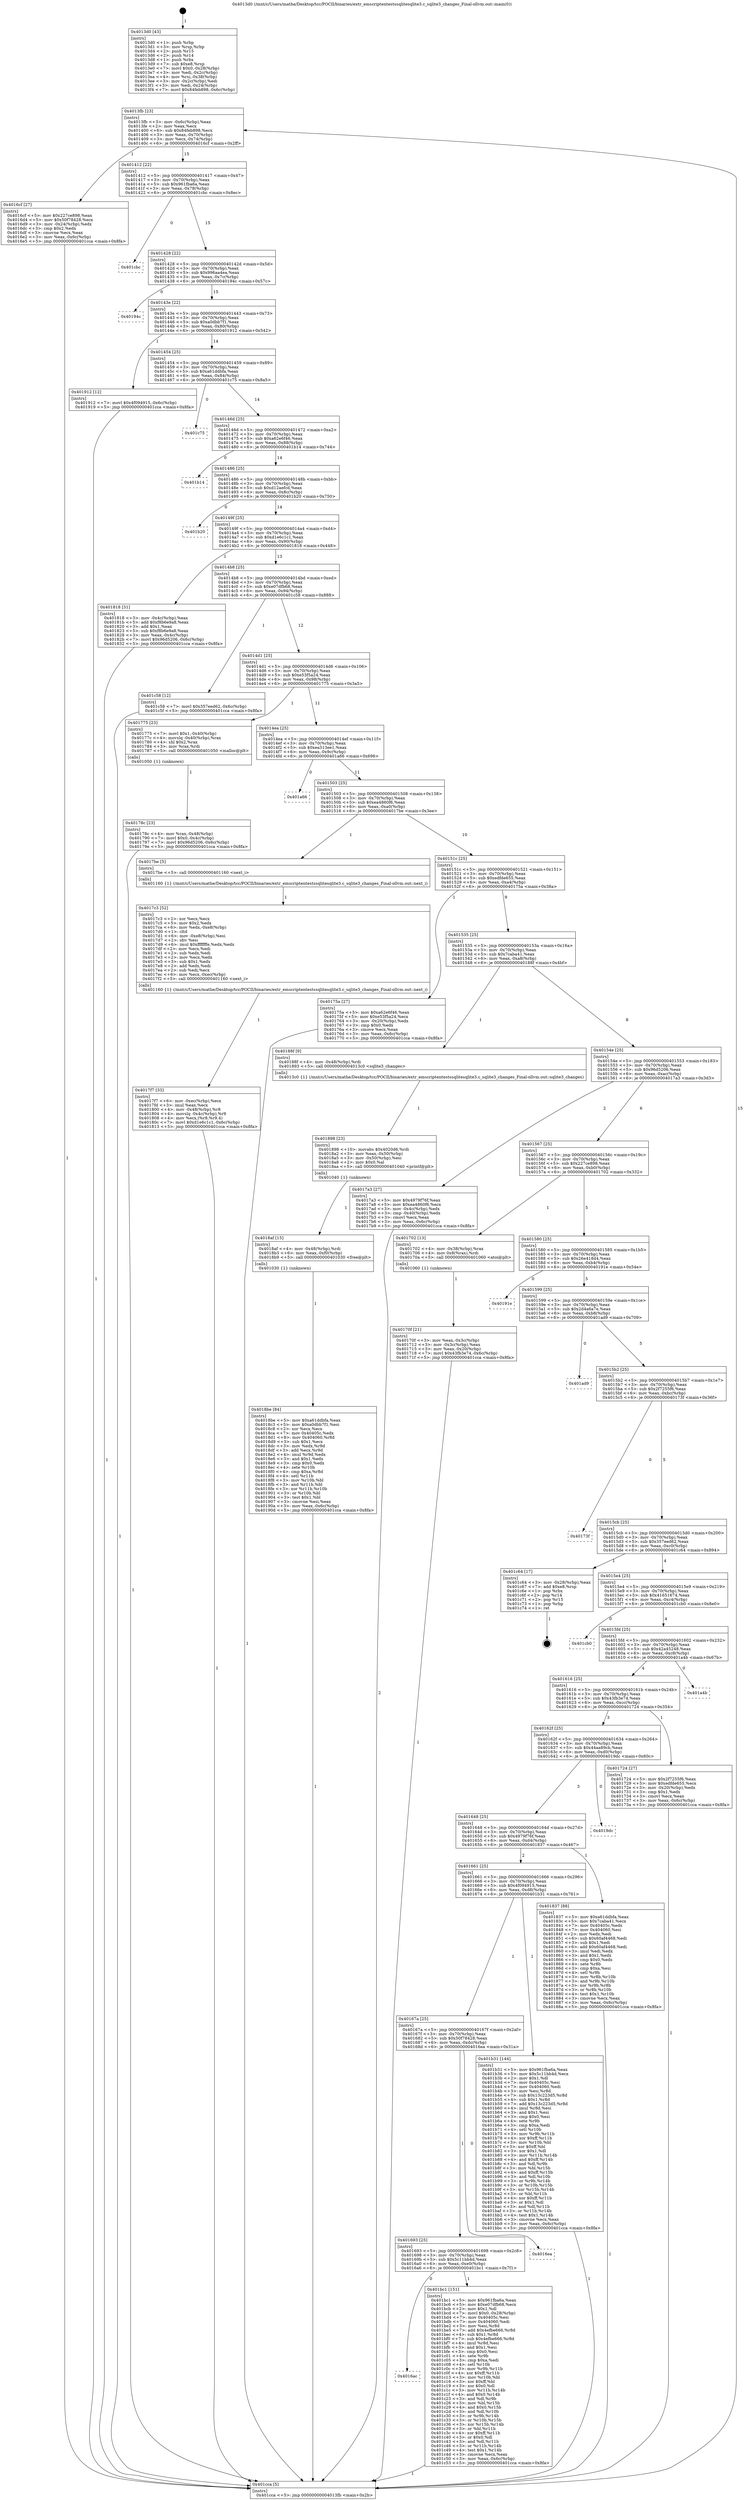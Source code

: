 digraph "0x4013d0" {
  label = "0x4013d0 (/mnt/c/Users/mathe/Desktop/tcc/POCII/binaries/extr_emscriptentestssqlitesqlite3.c_sqlite3_changes_Final-ollvm.out::main(0))"
  labelloc = "t"
  node[shape=record]

  Entry [label="",width=0.3,height=0.3,shape=circle,fillcolor=black,style=filled]
  "0x4013fb" [label="{
     0x4013fb [23]\l
     | [instrs]\l
     &nbsp;&nbsp;0x4013fb \<+3\>: mov -0x6c(%rbp),%eax\l
     &nbsp;&nbsp;0x4013fe \<+2\>: mov %eax,%ecx\l
     &nbsp;&nbsp;0x401400 \<+6\>: sub $0x84feb898,%ecx\l
     &nbsp;&nbsp;0x401406 \<+3\>: mov %eax,-0x70(%rbp)\l
     &nbsp;&nbsp;0x401409 \<+3\>: mov %ecx,-0x74(%rbp)\l
     &nbsp;&nbsp;0x40140c \<+6\>: je 00000000004016cf \<main+0x2ff\>\l
  }"]
  "0x4016cf" [label="{
     0x4016cf [27]\l
     | [instrs]\l
     &nbsp;&nbsp;0x4016cf \<+5\>: mov $0x227ce898,%eax\l
     &nbsp;&nbsp;0x4016d4 \<+5\>: mov $0x50f78428,%ecx\l
     &nbsp;&nbsp;0x4016d9 \<+3\>: mov -0x24(%rbp),%edx\l
     &nbsp;&nbsp;0x4016dc \<+3\>: cmp $0x2,%edx\l
     &nbsp;&nbsp;0x4016df \<+3\>: cmovne %ecx,%eax\l
     &nbsp;&nbsp;0x4016e2 \<+3\>: mov %eax,-0x6c(%rbp)\l
     &nbsp;&nbsp;0x4016e5 \<+5\>: jmp 0000000000401cca \<main+0x8fa\>\l
  }"]
  "0x401412" [label="{
     0x401412 [22]\l
     | [instrs]\l
     &nbsp;&nbsp;0x401412 \<+5\>: jmp 0000000000401417 \<main+0x47\>\l
     &nbsp;&nbsp;0x401417 \<+3\>: mov -0x70(%rbp),%eax\l
     &nbsp;&nbsp;0x40141a \<+5\>: sub $0x961fba6a,%eax\l
     &nbsp;&nbsp;0x40141f \<+3\>: mov %eax,-0x78(%rbp)\l
     &nbsp;&nbsp;0x401422 \<+6\>: je 0000000000401cbc \<main+0x8ec\>\l
  }"]
  "0x401cca" [label="{
     0x401cca [5]\l
     | [instrs]\l
     &nbsp;&nbsp;0x401cca \<+5\>: jmp 00000000004013fb \<main+0x2b\>\l
  }"]
  "0x4013d0" [label="{
     0x4013d0 [43]\l
     | [instrs]\l
     &nbsp;&nbsp;0x4013d0 \<+1\>: push %rbp\l
     &nbsp;&nbsp;0x4013d1 \<+3\>: mov %rsp,%rbp\l
     &nbsp;&nbsp;0x4013d4 \<+2\>: push %r15\l
     &nbsp;&nbsp;0x4013d6 \<+2\>: push %r14\l
     &nbsp;&nbsp;0x4013d8 \<+1\>: push %rbx\l
     &nbsp;&nbsp;0x4013d9 \<+7\>: sub $0xe8,%rsp\l
     &nbsp;&nbsp;0x4013e0 \<+7\>: movl $0x0,-0x28(%rbp)\l
     &nbsp;&nbsp;0x4013e7 \<+3\>: mov %edi,-0x2c(%rbp)\l
     &nbsp;&nbsp;0x4013ea \<+4\>: mov %rsi,-0x38(%rbp)\l
     &nbsp;&nbsp;0x4013ee \<+3\>: mov -0x2c(%rbp),%edi\l
     &nbsp;&nbsp;0x4013f1 \<+3\>: mov %edi,-0x24(%rbp)\l
     &nbsp;&nbsp;0x4013f4 \<+7\>: movl $0x84feb898,-0x6c(%rbp)\l
  }"]
  Exit [label="",width=0.3,height=0.3,shape=circle,fillcolor=black,style=filled,peripheries=2]
  "0x401cbc" [label="{
     0x401cbc\l
  }", style=dashed]
  "0x401428" [label="{
     0x401428 [22]\l
     | [instrs]\l
     &nbsp;&nbsp;0x401428 \<+5\>: jmp 000000000040142d \<main+0x5d\>\l
     &nbsp;&nbsp;0x40142d \<+3\>: mov -0x70(%rbp),%eax\l
     &nbsp;&nbsp;0x401430 \<+5\>: sub $0x996aa4ea,%eax\l
     &nbsp;&nbsp;0x401435 \<+3\>: mov %eax,-0x7c(%rbp)\l
     &nbsp;&nbsp;0x401438 \<+6\>: je 000000000040194c \<main+0x57c\>\l
  }"]
  "0x4016ac" [label="{
     0x4016ac\l
  }", style=dashed]
  "0x40194c" [label="{
     0x40194c\l
  }", style=dashed]
  "0x40143e" [label="{
     0x40143e [22]\l
     | [instrs]\l
     &nbsp;&nbsp;0x40143e \<+5\>: jmp 0000000000401443 \<main+0x73\>\l
     &nbsp;&nbsp;0x401443 \<+3\>: mov -0x70(%rbp),%eax\l
     &nbsp;&nbsp;0x401446 \<+5\>: sub $0xa0dbb7f1,%eax\l
     &nbsp;&nbsp;0x40144b \<+3\>: mov %eax,-0x80(%rbp)\l
     &nbsp;&nbsp;0x40144e \<+6\>: je 0000000000401912 \<main+0x542\>\l
  }"]
  "0x401bc1" [label="{
     0x401bc1 [151]\l
     | [instrs]\l
     &nbsp;&nbsp;0x401bc1 \<+5\>: mov $0x961fba6a,%eax\l
     &nbsp;&nbsp;0x401bc6 \<+5\>: mov $0xe07dfb68,%ecx\l
     &nbsp;&nbsp;0x401bcb \<+2\>: mov $0x1,%dl\l
     &nbsp;&nbsp;0x401bcd \<+7\>: movl $0x0,-0x28(%rbp)\l
     &nbsp;&nbsp;0x401bd4 \<+7\>: mov 0x40405c,%esi\l
     &nbsp;&nbsp;0x401bdb \<+7\>: mov 0x404060,%edi\l
     &nbsp;&nbsp;0x401be2 \<+3\>: mov %esi,%r8d\l
     &nbsp;&nbsp;0x401be5 \<+7\>: add $0x4efbe666,%r8d\l
     &nbsp;&nbsp;0x401bec \<+4\>: sub $0x1,%r8d\l
     &nbsp;&nbsp;0x401bf0 \<+7\>: sub $0x4efbe666,%r8d\l
     &nbsp;&nbsp;0x401bf7 \<+4\>: imul %r8d,%esi\l
     &nbsp;&nbsp;0x401bfb \<+3\>: and $0x1,%esi\l
     &nbsp;&nbsp;0x401bfe \<+3\>: cmp $0x0,%esi\l
     &nbsp;&nbsp;0x401c01 \<+4\>: sete %r9b\l
     &nbsp;&nbsp;0x401c05 \<+3\>: cmp $0xa,%edi\l
     &nbsp;&nbsp;0x401c08 \<+4\>: setl %r10b\l
     &nbsp;&nbsp;0x401c0c \<+3\>: mov %r9b,%r11b\l
     &nbsp;&nbsp;0x401c0f \<+4\>: xor $0xff,%r11b\l
     &nbsp;&nbsp;0x401c13 \<+3\>: mov %r10b,%bl\l
     &nbsp;&nbsp;0x401c16 \<+3\>: xor $0xff,%bl\l
     &nbsp;&nbsp;0x401c19 \<+3\>: xor $0x0,%dl\l
     &nbsp;&nbsp;0x401c1c \<+3\>: mov %r11b,%r14b\l
     &nbsp;&nbsp;0x401c1f \<+4\>: and $0x0,%r14b\l
     &nbsp;&nbsp;0x401c23 \<+3\>: and %dl,%r9b\l
     &nbsp;&nbsp;0x401c26 \<+3\>: mov %bl,%r15b\l
     &nbsp;&nbsp;0x401c29 \<+4\>: and $0x0,%r15b\l
     &nbsp;&nbsp;0x401c2d \<+3\>: and %dl,%r10b\l
     &nbsp;&nbsp;0x401c30 \<+3\>: or %r9b,%r14b\l
     &nbsp;&nbsp;0x401c33 \<+3\>: or %r10b,%r15b\l
     &nbsp;&nbsp;0x401c36 \<+3\>: xor %r15b,%r14b\l
     &nbsp;&nbsp;0x401c39 \<+3\>: or %bl,%r11b\l
     &nbsp;&nbsp;0x401c3c \<+4\>: xor $0xff,%r11b\l
     &nbsp;&nbsp;0x401c40 \<+3\>: or $0x0,%dl\l
     &nbsp;&nbsp;0x401c43 \<+3\>: and %dl,%r11b\l
     &nbsp;&nbsp;0x401c46 \<+3\>: or %r11b,%r14b\l
     &nbsp;&nbsp;0x401c49 \<+4\>: test $0x1,%r14b\l
     &nbsp;&nbsp;0x401c4d \<+3\>: cmovne %ecx,%eax\l
     &nbsp;&nbsp;0x401c50 \<+3\>: mov %eax,-0x6c(%rbp)\l
     &nbsp;&nbsp;0x401c53 \<+5\>: jmp 0000000000401cca \<main+0x8fa\>\l
  }"]
  "0x401912" [label="{
     0x401912 [12]\l
     | [instrs]\l
     &nbsp;&nbsp;0x401912 \<+7\>: movl $0x4f094915,-0x6c(%rbp)\l
     &nbsp;&nbsp;0x401919 \<+5\>: jmp 0000000000401cca \<main+0x8fa\>\l
  }"]
  "0x401454" [label="{
     0x401454 [25]\l
     | [instrs]\l
     &nbsp;&nbsp;0x401454 \<+5\>: jmp 0000000000401459 \<main+0x89\>\l
     &nbsp;&nbsp;0x401459 \<+3\>: mov -0x70(%rbp),%eax\l
     &nbsp;&nbsp;0x40145c \<+5\>: sub $0xa61ddbfa,%eax\l
     &nbsp;&nbsp;0x401461 \<+6\>: mov %eax,-0x84(%rbp)\l
     &nbsp;&nbsp;0x401467 \<+6\>: je 0000000000401c75 \<main+0x8a5\>\l
  }"]
  "0x401693" [label="{
     0x401693 [25]\l
     | [instrs]\l
     &nbsp;&nbsp;0x401693 \<+5\>: jmp 0000000000401698 \<main+0x2c8\>\l
     &nbsp;&nbsp;0x401698 \<+3\>: mov -0x70(%rbp),%eax\l
     &nbsp;&nbsp;0x40169b \<+5\>: sub $0x5c11bb4d,%eax\l
     &nbsp;&nbsp;0x4016a0 \<+6\>: mov %eax,-0xe0(%rbp)\l
     &nbsp;&nbsp;0x4016a6 \<+6\>: je 0000000000401bc1 \<main+0x7f1\>\l
  }"]
  "0x401c75" [label="{
     0x401c75\l
  }", style=dashed]
  "0x40146d" [label="{
     0x40146d [25]\l
     | [instrs]\l
     &nbsp;&nbsp;0x40146d \<+5\>: jmp 0000000000401472 \<main+0xa2\>\l
     &nbsp;&nbsp;0x401472 \<+3\>: mov -0x70(%rbp),%eax\l
     &nbsp;&nbsp;0x401475 \<+5\>: sub $0xa62e6f46,%eax\l
     &nbsp;&nbsp;0x40147a \<+6\>: mov %eax,-0x88(%rbp)\l
     &nbsp;&nbsp;0x401480 \<+6\>: je 0000000000401b14 \<main+0x744\>\l
  }"]
  "0x4016ea" [label="{
     0x4016ea\l
  }", style=dashed]
  "0x401b14" [label="{
     0x401b14\l
  }", style=dashed]
  "0x401486" [label="{
     0x401486 [25]\l
     | [instrs]\l
     &nbsp;&nbsp;0x401486 \<+5\>: jmp 000000000040148b \<main+0xbb\>\l
     &nbsp;&nbsp;0x40148b \<+3\>: mov -0x70(%rbp),%eax\l
     &nbsp;&nbsp;0x40148e \<+5\>: sub $0xd12aefcd,%eax\l
     &nbsp;&nbsp;0x401493 \<+6\>: mov %eax,-0x8c(%rbp)\l
     &nbsp;&nbsp;0x401499 \<+6\>: je 0000000000401b20 \<main+0x750\>\l
  }"]
  "0x40167a" [label="{
     0x40167a [25]\l
     | [instrs]\l
     &nbsp;&nbsp;0x40167a \<+5\>: jmp 000000000040167f \<main+0x2af\>\l
     &nbsp;&nbsp;0x40167f \<+3\>: mov -0x70(%rbp),%eax\l
     &nbsp;&nbsp;0x401682 \<+5\>: sub $0x50f78428,%eax\l
     &nbsp;&nbsp;0x401687 \<+6\>: mov %eax,-0xdc(%rbp)\l
     &nbsp;&nbsp;0x40168d \<+6\>: je 00000000004016ea \<main+0x31a\>\l
  }"]
  "0x401b20" [label="{
     0x401b20\l
  }", style=dashed]
  "0x40149f" [label="{
     0x40149f [25]\l
     | [instrs]\l
     &nbsp;&nbsp;0x40149f \<+5\>: jmp 00000000004014a4 \<main+0xd4\>\l
     &nbsp;&nbsp;0x4014a4 \<+3\>: mov -0x70(%rbp),%eax\l
     &nbsp;&nbsp;0x4014a7 \<+5\>: sub $0xd1e6c1c1,%eax\l
     &nbsp;&nbsp;0x4014ac \<+6\>: mov %eax,-0x90(%rbp)\l
     &nbsp;&nbsp;0x4014b2 \<+6\>: je 0000000000401818 \<main+0x448\>\l
  }"]
  "0x401b31" [label="{
     0x401b31 [144]\l
     | [instrs]\l
     &nbsp;&nbsp;0x401b31 \<+5\>: mov $0x961fba6a,%eax\l
     &nbsp;&nbsp;0x401b36 \<+5\>: mov $0x5c11bb4d,%ecx\l
     &nbsp;&nbsp;0x401b3b \<+2\>: mov $0x1,%dl\l
     &nbsp;&nbsp;0x401b3d \<+7\>: mov 0x40405c,%esi\l
     &nbsp;&nbsp;0x401b44 \<+7\>: mov 0x404060,%edi\l
     &nbsp;&nbsp;0x401b4b \<+3\>: mov %esi,%r8d\l
     &nbsp;&nbsp;0x401b4e \<+7\>: sub $0x13c223d5,%r8d\l
     &nbsp;&nbsp;0x401b55 \<+4\>: sub $0x1,%r8d\l
     &nbsp;&nbsp;0x401b59 \<+7\>: add $0x13c223d5,%r8d\l
     &nbsp;&nbsp;0x401b60 \<+4\>: imul %r8d,%esi\l
     &nbsp;&nbsp;0x401b64 \<+3\>: and $0x1,%esi\l
     &nbsp;&nbsp;0x401b67 \<+3\>: cmp $0x0,%esi\l
     &nbsp;&nbsp;0x401b6a \<+4\>: sete %r9b\l
     &nbsp;&nbsp;0x401b6e \<+3\>: cmp $0xa,%edi\l
     &nbsp;&nbsp;0x401b71 \<+4\>: setl %r10b\l
     &nbsp;&nbsp;0x401b75 \<+3\>: mov %r9b,%r11b\l
     &nbsp;&nbsp;0x401b78 \<+4\>: xor $0xff,%r11b\l
     &nbsp;&nbsp;0x401b7c \<+3\>: mov %r10b,%bl\l
     &nbsp;&nbsp;0x401b7f \<+3\>: xor $0xff,%bl\l
     &nbsp;&nbsp;0x401b82 \<+3\>: xor $0x1,%dl\l
     &nbsp;&nbsp;0x401b85 \<+3\>: mov %r11b,%r14b\l
     &nbsp;&nbsp;0x401b88 \<+4\>: and $0xff,%r14b\l
     &nbsp;&nbsp;0x401b8c \<+3\>: and %dl,%r9b\l
     &nbsp;&nbsp;0x401b8f \<+3\>: mov %bl,%r15b\l
     &nbsp;&nbsp;0x401b92 \<+4\>: and $0xff,%r15b\l
     &nbsp;&nbsp;0x401b96 \<+3\>: and %dl,%r10b\l
     &nbsp;&nbsp;0x401b99 \<+3\>: or %r9b,%r14b\l
     &nbsp;&nbsp;0x401b9c \<+3\>: or %r10b,%r15b\l
     &nbsp;&nbsp;0x401b9f \<+3\>: xor %r15b,%r14b\l
     &nbsp;&nbsp;0x401ba2 \<+3\>: or %bl,%r11b\l
     &nbsp;&nbsp;0x401ba5 \<+4\>: xor $0xff,%r11b\l
     &nbsp;&nbsp;0x401ba9 \<+3\>: or $0x1,%dl\l
     &nbsp;&nbsp;0x401bac \<+3\>: and %dl,%r11b\l
     &nbsp;&nbsp;0x401baf \<+3\>: or %r11b,%r14b\l
     &nbsp;&nbsp;0x401bb2 \<+4\>: test $0x1,%r14b\l
     &nbsp;&nbsp;0x401bb6 \<+3\>: cmovne %ecx,%eax\l
     &nbsp;&nbsp;0x401bb9 \<+3\>: mov %eax,-0x6c(%rbp)\l
     &nbsp;&nbsp;0x401bbc \<+5\>: jmp 0000000000401cca \<main+0x8fa\>\l
  }"]
  "0x401818" [label="{
     0x401818 [31]\l
     | [instrs]\l
     &nbsp;&nbsp;0x401818 \<+3\>: mov -0x4c(%rbp),%eax\l
     &nbsp;&nbsp;0x40181b \<+5\>: add $0xf8b6e9a8,%eax\l
     &nbsp;&nbsp;0x401820 \<+3\>: add $0x1,%eax\l
     &nbsp;&nbsp;0x401823 \<+5\>: sub $0xf8b6e9a8,%eax\l
     &nbsp;&nbsp;0x401828 \<+3\>: mov %eax,-0x4c(%rbp)\l
     &nbsp;&nbsp;0x40182b \<+7\>: movl $0x96d5206,-0x6c(%rbp)\l
     &nbsp;&nbsp;0x401832 \<+5\>: jmp 0000000000401cca \<main+0x8fa\>\l
  }"]
  "0x4014b8" [label="{
     0x4014b8 [25]\l
     | [instrs]\l
     &nbsp;&nbsp;0x4014b8 \<+5\>: jmp 00000000004014bd \<main+0xed\>\l
     &nbsp;&nbsp;0x4014bd \<+3\>: mov -0x70(%rbp),%eax\l
     &nbsp;&nbsp;0x4014c0 \<+5\>: sub $0xe07dfb68,%eax\l
     &nbsp;&nbsp;0x4014c5 \<+6\>: mov %eax,-0x94(%rbp)\l
     &nbsp;&nbsp;0x4014cb \<+6\>: je 0000000000401c58 \<main+0x888\>\l
  }"]
  "0x4018be" [label="{
     0x4018be [84]\l
     | [instrs]\l
     &nbsp;&nbsp;0x4018be \<+5\>: mov $0xa61ddbfa,%eax\l
     &nbsp;&nbsp;0x4018c3 \<+5\>: mov $0xa0dbb7f1,%esi\l
     &nbsp;&nbsp;0x4018c8 \<+2\>: xor %ecx,%ecx\l
     &nbsp;&nbsp;0x4018ca \<+7\>: mov 0x40405c,%edx\l
     &nbsp;&nbsp;0x4018d1 \<+8\>: mov 0x404060,%r8d\l
     &nbsp;&nbsp;0x4018d9 \<+3\>: sub $0x1,%ecx\l
     &nbsp;&nbsp;0x4018dc \<+3\>: mov %edx,%r9d\l
     &nbsp;&nbsp;0x4018df \<+3\>: add %ecx,%r9d\l
     &nbsp;&nbsp;0x4018e2 \<+4\>: imul %r9d,%edx\l
     &nbsp;&nbsp;0x4018e6 \<+3\>: and $0x1,%edx\l
     &nbsp;&nbsp;0x4018e9 \<+3\>: cmp $0x0,%edx\l
     &nbsp;&nbsp;0x4018ec \<+4\>: sete %r10b\l
     &nbsp;&nbsp;0x4018f0 \<+4\>: cmp $0xa,%r8d\l
     &nbsp;&nbsp;0x4018f4 \<+4\>: setl %r11b\l
     &nbsp;&nbsp;0x4018f8 \<+3\>: mov %r10b,%bl\l
     &nbsp;&nbsp;0x4018fb \<+3\>: and %r11b,%bl\l
     &nbsp;&nbsp;0x4018fe \<+3\>: xor %r11b,%r10b\l
     &nbsp;&nbsp;0x401901 \<+3\>: or %r10b,%bl\l
     &nbsp;&nbsp;0x401904 \<+3\>: test $0x1,%bl\l
     &nbsp;&nbsp;0x401907 \<+3\>: cmovne %esi,%eax\l
     &nbsp;&nbsp;0x40190a \<+3\>: mov %eax,-0x6c(%rbp)\l
     &nbsp;&nbsp;0x40190d \<+5\>: jmp 0000000000401cca \<main+0x8fa\>\l
  }"]
  "0x401c58" [label="{
     0x401c58 [12]\l
     | [instrs]\l
     &nbsp;&nbsp;0x401c58 \<+7\>: movl $0x357eed62,-0x6c(%rbp)\l
     &nbsp;&nbsp;0x401c5f \<+5\>: jmp 0000000000401cca \<main+0x8fa\>\l
  }"]
  "0x4014d1" [label="{
     0x4014d1 [25]\l
     | [instrs]\l
     &nbsp;&nbsp;0x4014d1 \<+5\>: jmp 00000000004014d6 \<main+0x106\>\l
     &nbsp;&nbsp;0x4014d6 \<+3\>: mov -0x70(%rbp),%eax\l
     &nbsp;&nbsp;0x4014d9 \<+5\>: sub $0xe53f5a24,%eax\l
     &nbsp;&nbsp;0x4014de \<+6\>: mov %eax,-0x98(%rbp)\l
     &nbsp;&nbsp;0x4014e4 \<+6\>: je 0000000000401775 \<main+0x3a5\>\l
  }"]
  "0x4018af" [label="{
     0x4018af [15]\l
     | [instrs]\l
     &nbsp;&nbsp;0x4018af \<+4\>: mov -0x48(%rbp),%rdi\l
     &nbsp;&nbsp;0x4018b3 \<+6\>: mov %eax,-0xf0(%rbp)\l
     &nbsp;&nbsp;0x4018b9 \<+5\>: call 0000000000401030 \<free@plt\>\l
     | [calls]\l
     &nbsp;&nbsp;0x401030 \{1\} (unknown)\l
  }"]
  "0x401775" [label="{
     0x401775 [23]\l
     | [instrs]\l
     &nbsp;&nbsp;0x401775 \<+7\>: movl $0x1,-0x40(%rbp)\l
     &nbsp;&nbsp;0x40177c \<+4\>: movslq -0x40(%rbp),%rax\l
     &nbsp;&nbsp;0x401780 \<+4\>: shl $0x2,%rax\l
     &nbsp;&nbsp;0x401784 \<+3\>: mov %rax,%rdi\l
     &nbsp;&nbsp;0x401787 \<+5\>: call 0000000000401050 \<malloc@plt\>\l
     | [calls]\l
     &nbsp;&nbsp;0x401050 \{1\} (unknown)\l
  }"]
  "0x4014ea" [label="{
     0x4014ea [25]\l
     | [instrs]\l
     &nbsp;&nbsp;0x4014ea \<+5\>: jmp 00000000004014ef \<main+0x11f\>\l
     &nbsp;&nbsp;0x4014ef \<+3\>: mov -0x70(%rbp),%eax\l
     &nbsp;&nbsp;0x4014f2 \<+5\>: sub $0xea313ee1,%eax\l
     &nbsp;&nbsp;0x4014f7 \<+6\>: mov %eax,-0x9c(%rbp)\l
     &nbsp;&nbsp;0x4014fd \<+6\>: je 0000000000401a66 \<main+0x696\>\l
  }"]
  "0x401898" [label="{
     0x401898 [23]\l
     | [instrs]\l
     &nbsp;&nbsp;0x401898 \<+10\>: movabs $0x4020d6,%rdi\l
     &nbsp;&nbsp;0x4018a2 \<+3\>: mov %eax,-0x50(%rbp)\l
     &nbsp;&nbsp;0x4018a5 \<+3\>: mov -0x50(%rbp),%esi\l
     &nbsp;&nbsp;0x4018a8 \<+2\>: mov $0x0,%al\l
     &nbsp;&nbsp;0x4018aa \<+5\>: call 0000000000401040 \<printf@plt\>\l
     | [calls]\l
     &nbsp;&nbsp;0x401040 \{1\} (unknown)\l
  }"]
  "0x401a66" [label="{
     0x401a66\l
  }", style=dashed]
  "0x401503" [label="{
     0x401503 [25]\l
     | [instrs]\l
     &nbsp;&nbsp;0x401503 \<+5\>: jmp 0000000000401508 \<main+0x138\>\l
     &nbsp;&nbsp;0x401508 \<+3\>: mov -0x70(%rbp),%eax\l
     &nbsp;&nbsp;0x40150b \<+5\>: sub $0xea4860f6,%eax\l
     &nbsp;&nbsp;0x401510 \<+6\>: mov %eax,-0xa0(%rbp)\l
     &nbsp;&nbsp;0x401516 \<+6\>: je 00000000004017be \<main+0x3ee\>\l
  }"]
  "0x401661" [label="{
     0x401661 [25]\l
     | [instrs]\l
     &nbsp;&nbsp;0x401661 \<+5\>: jmp 0000000000401666 \<main+0x296\>\l
     &nbsp;&nbsp;0x401666 \<+3\>: mov -0x70(%rbp),%eax\l
     &nbsp;&nbsp;0x401669 \<+5\>: sub $0x4f094915,%eax\l
     &nbsp;&nbsp;0x40166e \<+6\>: mov %eax,-0xd8(%rbp)\l
     &nbsp;&nbsp;0x401674 \<+6\>: je 0000000000401b31 \<main+0x761\>\l
  }"]
  "0x4017be" [label="{
     0x4017be [5]\l
     | [instrs]\l
     &nbsp;&nbsp;0x4017be \<+5\>: call 0000000000401160 \<next_i\>\l
     | [calls]\l
     &nbsp;&nbsp;0x401160 \{1\} (/mnt/c/Users/mathe/Desktop/tcc/POCII/binaries/extr_emscriptentestssqlitesqlite3.c_sqlite3_changes_Final-ollvm.out::next_i)\l
  }"]
  "0x40151c" [label="{
     0x40151c [25]\l
     | [instrs]\l
     &nbsp;&nbsp;0x40151c \<+5\>: jmp 0000000000401521 \<main+0x151\>\l
     &nbsp;&nbsp;0x401521 \<+3\>: mov -0x70(%rbp),%eax\l
     &nbsp;&nbsp;0x401524 \<+5\>: sub $0xedfde655,%eax\l
     &nbsp;&nbsp;0x401529 \<+6\>: mov %eax,-0xa4(%rbp)\l
     &nbsp;&nbsp;0x40152f \<+6\>: je 000000000040175a \<main+0x38a\>\l
  }"]
  "0x401837" [label="{
     0x401837 [88]\l
     | [instrs]\l
     &nbsp;&nbsp;0x401837 \<+5\>: mov $0xa61ddbfa,%eax\l
     &nbsp;&nbsp;0x40183c \<+5\>: mov $0x7caba41,%ecx\l
     &nbsp;&nbsp;0x401841 \<+7\>: mov 0x40405c,%edx\l
     &nbsp;&nbsp;0x401848 \<+7\>: mov 0x404060,%esi\l
     &nbsp;&nbsp;0x40184f \<+2\>: mov %edx,%edi\l
     &nbsp;&nbsp;0x401851 \<+6\>: sub $0x60af4468,%edi\l
     &nbsp;&nbsp;0x401857 \<+3\>: sub $0x1,%edi\l
     &nbsp;&nbsp;0x40185a \<+6\>: add $0x60af4468,%edi\l
     &nbsp;&nbsp;0x401860 \<+3\>: imul %edi,%edx\l
     &nbsp;&nbsp;0x401863 \<+3\>: and $0x1,%edx\l
     &nbsp;&nbsp;0x401866 \<+3\>: cmp $0x0,%edx\l
     &nbsp;&nbsp;0x401869 \<+4\>: sete %r8b\l
     &nbsp;&nbsp;0x40186d \<+3\>: cmp $0xa,%esi\l
     &nbsp;&nbsp;0x401870 \<+4\>: setl %r9b\l
     &nbsp;&nbsp;0x401874 \<+3\>: mov %r8b,%r10b\l
     &nbsp;&nbsp;0x401877 \<+3\>: and %r9b,%r10b\l
     &nbsp;&nbsp;0x40187a \<+3\>: xor %r9b,%r8b\l
     &nbsp;&nbsp;0x40187d \<+3\>: or %r8b,%r10b\l
     &nbsp;&nbsp;0x401880 \<+4\>: test $0x1,%r10b\l
     &nbsp;&nbsp;0x401884 \<+3\>: cmovne %ecx,%eax\l
     &nbsp;&nbsp;0x401887 \<+3\>: mov %eax,-0x6c(%rbp)\l
     &nbsp;&nbsp;0x40188a \<+5\>: jmp 0000000000401cca \<main+0x8fa\>\l
  }"]
  "0x40175a" [label="{
     0x40175a [27]\l
     | [instrs]\l
     &nbsp;&nbsp;0x40175a \<+5\>: mov $0xa62e6f46,%eax\l
     &nbsp;&nbsp;0x40175f \<+5\>: mov $0xe53f5a24,%ecx\l
     &nbsp;&nbsp;0x401764 \<+3\>: mov -0x20(%rbp),%edx\l
     &nbsp;&nbsp;0x401767 \<+3\>: cmp $0x0,%edx\l
     &nbsp;&nbsp;0x40176a \<+3\>: cmove %ecx,%eax\l
     &nbsp;&nbsp;0x40176d \<+3\>: mov %eax,-0x6c(%rbp)\l
     &nbsp;&nbsp;0x401770 \<+5\>: jmp 0000000000401cca \<main+0x8fa\>\l
  }"]
  "0x401535" [label="{
     0x401535 [25]\l
     | [instrs]\l
     &nbsp;&nbsp;0x401535 \<+5\>: jmp 000000000040153a \<main+0x16a\>\l
     &nbsp;&nbsp;0x40153a \<+3\>: mov -0x70(%rbp),%eax\l
     &nbsp;&nbsp;0x40153d \<+5\>: sub $0x7caba41,%eax\l
     &nbsp;&nbsp;0x401542 \<+6\>: mov %eax,-0xa8(%rbp)\l
     &nbsp;&nbsp;0x401548 \<+6\>: je 000000000040188f \<main+0x4bf\>\l
  }"]
  "0x401648" [label="{
     0x401648 [25]\l
     | [instrs]\l
     &nbsp;&nbsp;0x401648 \<+5\>: jmp 000000000040164d \<main+0x27d\>\l
     &nbsp;&nbsp;0x40164d \<+3\>: mov -0x70(%rbp),%eax\l
     &nbsp;&nbsp;0x401650 \<+5\>: sub $0x4979f76f,%eax\l
     &nbsp;&nbsp;0x401655 \<+6\>: mov %eax,-0xd4(%rbp)\l
     &nbsp;&nbsp;0x40165b \<+6\>: je 0000000000401837 \<main+0x467\>\l
  }"]
  "0x40188f" [label="{
     0x40188f [9]\l
     | [instrs]\l
     &nbsp;&nbsp;0x40188f \<+4\>: mov -0x48(%rbp),%rdi\l
     &nbsp;&nbsp;0x401893 \<+5\>: call 00000000004013c0 \<sqlite3_changes\>\l
     | [calls]\l
     &nbsp;&nbsp;0x4013c0 \{1\} (/mnt/c/Users/mathe/Desktop/tcc/POCII/binaries/extr_emscriptentestssqlitesqlite3.c_sqlite3_changes_Final-ollvm.out::sqlite3_changes)\l
  }"]
  "0x40154e" [label="{
     0x40154e [25]\l
     | [instrs]\l
     &nbsp;&nbsp;0x40154e \<+5\>: jmp 0000000000401553 \<main+0x183\>\l
     &nbsp;&nbsp;0x401553 \<+3\>: mov -0x70(%rbp),%eax\l
     &nbsp;&nbsp;0x401556 \<+5\>: sub $0x96d5206,%eax\l
     &nbsp;&nbsp;0x40155b \<+6\>: mov %eax,-0xac(%rbp)\l
     &nbsp;&nbsp;0x401561 \<+6\>: je 00000000004017a3 \<main+0x3d3\>\l
  }"]
  "0x4019dc" [label="{
     0x4019dc\l
  }", style=dashed]
  "0x4017a3" [label="{
     0x4017a3 [27]\l
     | [instrs]\l
     &nbsp;&nbsp;0x4017a3 \<+5\>: mov $0x4979f76f,%eax\l
     &nbsp;&nbsp;0x4017a8 \<+5\>: mov $0xea4860f6,%ecx\l
     &nbsp;&nbsp;0x4017ad \<+3\>: mov -0x4c(%rbp),%edx\l
     &nbsp;&nbsp;0x4017b0 \<+3\>: cmp -0x40(%rbp),%edx\l
     &nbsp;&nbsp;0x4017b3 \<+3\>: cmovl %ecx,%eax\l
     &nbsp;&nbsp;0x4017b6 \<+3\>: mov %eax,-0x6c(%rbp)\l
     &nbsp;&nbsp;0x4017b9 \<+5\>: jmp 0000000000401cca \<main+0x8fa\>\l
  }"]
  "0x401567" [label="{
     0x401567 [25]\l
     | [instrs]\l
     &nbsp;&nbsp;0x401567 \<+5\>: jmp 000000000040156c \<main+0x19c\>\l
     &nbsp;&nbsp;0x40156c \<+3\>: mov -0x70(%rbp),%eax\l
     &nbsp;&nbsp;0x40156f \<+5\>: sub $0x227ce898,%eax\l
     &nbsp;&nbsp;0x401574 \<+6\>: mov %eax,-0xb0(%rbp)\l
     &nbsp;&nbsp;0x40157a \<+6\>: je 0000000000401702 \<main+0x332\>\l
  }"]
  "0x4017f7" [label="{
     0x4017f7 [33]\l
     | [instrs]\l
     &nbsp;&nbsp;0x4017f7 \<+6\>: mov -0xec(%rbp),%ecx\l
     &nbsp;&nbsp;0x4017fd \<+3\>: imul %eax,%ecx\l
     &nbsp;&nbsp;0x401800 \<+4\>: mov -0x48(%rbp),%r8\l
     &nbsp;&nbsp;0x401804 \<+4\>: movslq -0x4c(%rbp),%r9\l
     &nbsp;&nbsp;0x401808 \<+4\>: mov %ecx,(%r8,%r9,4)\l
     &nbsp;&nbsp;0x40180c \<+7\>: movl $0xd1e6c1c1,-0x6c(%rbp)\l
     &nbsp;&nbsp;0x401813 \<+5\>: jmp 0000000000401cca \<main+0x8fa\>\l
  }"]
  "0x401702" [label="{
     0x401702 [13]\l
     | [instrs]\l
     &nbsp;&nbsp;0x401702 \<+4\>: mov -0x38(%rbp),%rax\l
     &nbsp;&nbsp;0x401706 \<+4\>: mov 0x8(%rax),%rdi\l
     &nbsp;&nbsp;0x40170a \<+5\>: call 0000000000401060 \<atoi@plt\>\l
     | [calls]\l
     &nbsp;&nbsp;0x401060 \{1\} (unknown)\l
  }"]
  "0x401580" [label="{
     0x401580 [25]\l
     | [instrs]\l
     &nbsp;&nbsp;0x401580 \<+5\>: jmp 0000000000401585 \<main+0x1b5\>\l
     &nbsp;&nbsp;0x401585 \<+3\>: mov -0x70(%rbp),%eax\l
     &nbsp;&nbsp;0x401588 \<+5\>: sub $0x26e418d4,%eax\l
     &nbsp;&nbsp;0x40158d \<+6\>: mov %eax,-0xb4(%rbp)\l
     &nbsp;&nbsp;0x401593 \<+6\>: je 000000000040191e \<main+0x54e\>\l
  }"]
  "0x40170f" [label="{
     0x40170f [21]\l
     | [instrs]\l
     &nbsp;&nbsp;0x40170f \<+3\>: mov %eax,-0x3c(%rbp)\l
     &nbsp;&nbsp;0x401712 \<+3\>: mov -0x3c(%rbp),%eax\l
     &nbsp;&nbsp;0x401715 \<+3\>: mov %eax,-0x20(%rbp)\l
     &nbsp;&nbsp;0x401718 \<+7\>: movl $0x43fb3e74,-0x6c(%rbp)\l
     &nbsp;&nbsp;0x40171f \<+5\>: jmp 0000000000401cca \<main+0x8fa\>\l
  }"]
  "0x4017c3" [label="{
     0x4017c3 [52]\l
     | [instrs]\l
     &nbsp;&nbsp;0x4017c3 \<+2\>: xor %ecx,%ecx\l
     &nbsp;&nbsp;0x4017c5 \<+5\>: mov $0x2,%edx\l
     &nbsp;&nbsp;0x4017ca \<+6\>: mov %edx,-0xe8(%rbp)\l
     &nbsp;&nbsp;0x4017d0 \<+1\>: cltd\l
     &nbsp;&nbsp;0x4017d1 \<+6\>: mov -0xe8(%rbp),%esi\l
     &nbsp;&nbsp;0x4017d7 \<+2\>: idiv %esi\l
     &nbsp;&nbsp;0x4017d9 \<+6\>: imul $0xfffffffe,%edx,%edx\l
     &nbsp;&nbsp;0x4017df \<+2\>: mov %ecx,%edi\l
     &nbsp;&nbsp;0x4017e1 \<+2\>: sub %edx,%edi\l
     &nbsp;&nbsp;0x4017e3 \<+2\>: mov %ecx,%edx\l
     &nbsp;&nbsp;0x4017e5 \<+3\>: sub $0x1,%edx\l
     &nbsp;&nbsp;0x4017e8 \<+2\>: add %edx,%edi\l
     &nbsp;&nbsp;0x4017ea \<+2\>: sub %edi,%ecx\l
     &nbsp;&nbsp;0x4017ec \<+6\>: mov %ecx,-0xec(%rbp)\l
     &nbsp;&nbsp;0x4017f2 \<+5\>: call 0000000000401160 \<next_i\>\l
     | [calls]\l
     &nbsp;&nbsp;0x401160 \{1\} (/mnt/c/Users/mathe/Desktop/tcc/POCII/binaries/extr_emscriptentestssqlitesqlite3.c_sqlite3_changes_Final-ollvm.out::next_i)\l
  }"]
  "0x40191e" [label="{
     0x40191e\l
  }", style=dashed]
  "0x401599" [label="{
     0x401599 [25]\l
     | [instrs]\l
     &nbsp;&nbsp;0x401599 \<+5\>: jmp 000000000040159e \<main+0x1ce\>\l
     &nbsp;&nbsp;0x40159e \<+3\>: mov -0x70(%rbp),%eax\l
     &nbsp;&nbsp;0x4015a1 \<+5\>: sub $0x2d4a6a7e,%eax\l
     &nbsp;&nbsp;0x4015a6 \<+6\>: mov %eax,-0xb8(%rbp)\l
     &nbsp;&nbsp;0x4015ac \<+6\>: je 0000000000401ad9 \<main+0x709\>\l
  }"]
  "0x40178c" [label="{
     0x40178c [23]\l
     | [instrs]\l
     &nbsp;&nbsp;0x40178c \<+4\>: mov %rax,-0x48(%rbp)\l
     &nbsp;&nbsp;0x401790 \<+7\>: movl $0x0,-0x4c(%rbp)\l
     &nbsp;&nbsp;0x401797 \<+7\>: movl $0x96d5206,-0x6c(%rbp)\l
     &nbsp;&nbsp;0x40179e \<+5\>: jmp 0000000000401cca \<main+0x8fa\>\l
  }"]
  "0x401ad9" [label="{
     0x401ad9\l
  }", style=dashed]
  "0x4015b2" [label="{
     0x4015b2 [25]\l
     | [instrs]\l
     &nbsp;&nbsp;0x4015b2 \<+5\>: jmp 00000000004015b7 \<main+0x1e7\>\l
     &nbsp;&nbsp;0x4015b7 \<+3\>: mov -0x70(%rbp),%eax\l
     &nbsp;&nbsp;0x4015ba \<+5\>: sub $0x2f7255f6,%eax\l
     &nbsp;&nbsp;0x4015bf \<+6\>: mov %eax,-0xbc(%rbp)\l
     &nbsp;&nbsp;0x4015c5 \<+6\>: je 000000000040173f \<main+0x36f\>\l
  }"]
  "0x40162f" [label="{
     0x40162f [25]\l
     | [instrs]\l
     &nbsp;&nbsp;0x40162f \<+5\>: jmp 0000000000401634 \<main+0x264\>\l
     &nbsp;&nbsp;0x401634 \<+3\>: mov -0x70(%rbp),%eax\l
     &nbsp;&nbsp;0x401637 \<+5\>: sub $0x44aa89cb,%eax\l
     &nbsp;&nbsp;0x40163c \<+6\>: mov %eax,-0xd0(%rbp)\l
     &nbsp;&nbsp;0x401642 \<+6\>: je 00000000004019dc \<main+0x60c\>\l
  }"]
  "0x40173f" [label="{
     0x40173f\l
  }", style=dashed]
  "0x4015cb" [label="{
     0x4015cb [25]\l
     | [instrs]\l
     &nbsp;&nbsp;0x4015cb \<+5\>: jmp 00000000004015d0 \<main+0x200\>\l
     &nbsp;&nbsp;0x4015d0 \<+3\>: mov -0x70(%rbp),%eax\l
     &nbsp;&nbsp;0x4015d3 \<+5\>: sub $0x357eed62,%eax\l
     &nbsp;&nbsp;0x4015d8 \<+6\>: mov %eax,-0xc0(%rbp)\l
     &nbsp;&nbsp;0x4015de \<+6\>: je 0000000000401c64 \<main+0x894\>\l
  }"]
  "0x401724" [label="{
     0x401724 [27]\l
     | [instrs]\l
     &nbsp;&nbsp;0x401724 \<+5\>: mov $0x2f7255f6,%eax\l
     &nbsp;&nbsp;0x401729 \<+5\>: mov $0xedfde655,%ecx\l
     &nbsp;&nbsp;0x40172e \<+3\>: mov -0x20(%rbp),%edx\l
     &nbsp;&nbsp;0x401731 \<+3\>: cmp $0x1,%edx\l
     &nbsp;&nbsp;0x401734 \<+3\>: cmovl %ecx,%eax\l
     &nbsp;&nbsp;0x401737 \<+3\>: mov %eax,-0x6c(%rbp)\l
     &nbsp;&nbsp;0x40173a \<+5\>: jmp 0000000000401cca \<main+0x8fa\>\l
  }"]
  "0x401c64" [label="{
     0x401c64 [17]\l
     | [instrs]\l
     &nbsp;&nbsp;0x401c64 \<+3\>: mov -0x28(%rbp),%eax\l
     &nbsp;&nbsp;0x401c67 \<+7\>: add $0xe8,%rsp\l
     &nbsp;&nbsp;0x401c6e \<+1\>: pop %rbx\l
     &nbsp;&nbsp;0x401c6f \<+2\>: pop %r14\l
     &nbsp;&nbsp;0x401c71 \<+2\>: pop %r15\l
     &nbsp;&nbsp;0x401c73 \<+1\>: pop %rbp\l
     &nbsp;&nbsp;0x401c74 \<+1\>: ret\l
  }"]
  "0x4015e4" [label="{
     0x4015e4 [25]\l
     | [instrs]\l
     &nbsp;&nbsp;0x4015e4 \<+5\>: jmp 00000000004015e9 \<main+0x219\>\l
     &nbsp;&nbsp;0x4015e9 \<+3\>: mov -0x70(%rbp),%eax\l
     &nbsp;&nbsp;0x4015ec \<+5\>: sub $0x41651674,%eax\l
     &nbsp;&nbsp;0x4015f1 \<+6\>: mov %eax,-0xc4(%rbp)\l
     &nbsp;&nbsp;0x4015f7 \<+6\>: je 0000000000401cb0 \<main+0x8e0\>\l
  }"]
  "0x401616" [label="{
     0x401616 [25]\l
     | [instrs]\l
     &nbsp;&nbsp;0x401616 \<+5\>: jmp 000000000040161b \<main+0x24b\>\l
     &nbsp;&nbsp;0x40161b \<+3\>: mov -0x70(%rbp),%eax\l
     &nbsp;&nbsp;0x40161e \<+5\>: sub $0x43fb3e74,%eax\l
     &nbsp;&nbsp;0x401623 \<+6\>: mov %eax,-0xcc(%rbp)\l
     &nbsp;&nbsp;0x401629 \<+6\>: je 0000000000401724 \<main+0x354\>\l
  }"]
  "0x401cb0" [label="{
     0x401cb0\l
  }", style=dashed]
  "0x4015fd" [label="{
     0x4015fd [25]\l
     | [instrs]\l
     &nbsp;&nbsp;0x4015fd \<+5\>: jmp 0000000000401602 \<main+0x232\>\l
     &nbsp;&nbsp;0x401602 \<+3\>: mov -0x70(%rbp),%eax\l
     &nbsp;&nbsp;0x401605 \<+5\>: sub $0x42a45248,%eax\l
     &nbsp;&nbsp;0x40160a \<+6\>: mov %eax,-0xc8(%rbp)\l
     &nbsp;&nbsp;0x401610 \<+6\>: je 0000000000401a4b \<main+0x67b\>\l
  }"]
  "0x401a4b" [label="{
     0x401a4b\l
  }", style=dashed]
  Entry -> "0x4013d0" [label=" 1"]
  "0x4013fb" -> "0x4016cf" [label=" 1"]
  "0x4013fb" -> "0x401412" [label=" 15"]
  "0x4016cf" -> "0x401cca" [label=" 1"]
  "0x4013d0" -> "0x4013fb" [label=" 1"]
  "0x401cca" -> "0x4013fb" [label=" 15"]
  "0x401c64" -> Exit [label=" 1"]
  "0x401412" -> "0x401cbc" [label=" 0"]
  "0x401412" -> "0x401428" [label=" 15"]
  "0x401c58" -> "0x401cca" [label=" 1"]
  "0x401428" -> "0x40194c" [label=" 0"]
  "0x401428" -> "0x40143e" [label=" 15"]
  "0x401bc1" -> "0x401cca" [label=" 1"]
  "0x40143e" -> "0x401912" [label=" 1"]
  "0x40143e" -> "0x401454" [label=" 14"]
  "0x401693" -> "0x4016ac" [label=" 0"]
  "0x401454" -> "0x401c75" [label=" 0"]
  "0x401454" -> "0x40146d" [label=" 14"]
  "0x401693" -> "0x401bc1" [label=" 1"]
  "0x40146d" -> "0x401b14" [label=" 0"]
  "0x40146d" -> "0x401486" [label=" 14"]
  "0x40167a" -> "0x401693" [label=" 1"]
  "0x401486" -> "0x401b20" [label=" 0"]
  "0x401486" -> "0x40149f" [label=" 14"]
  "0x40167a" -> "0x4016ea" [label=" 0"]
  "0x40149f" -> "0x401818" [label=" 1"]
  "0x40149f" -> "0x4014b8" [label=" 13"]
  "0x401b31" -> "0x401cca" [label=" 1"]
  "0x4014b8" -> "0x401c58" [label=" 1"]
  "0x4014b8" -> "0x4014d1" [label=" 12"]
  "0x401661" -> "0x401b31" [label=" 1"]
  "0x4014d1" -> "0x401775" [label=" 1"]
  "0x4014d1" -> "0x4014ea" [label=" 11"]
  "0x401661" -> "0x40167a" [label=" 1"]
  "0x4014ea" -> "0x401a66" [label=" 0"]
  "0x4014ea" -> "0x401503" [label=" 11"]
  "0x401912" -> "0x401cca" [label=" 1"]
  "0x401503" -> "0x4017be" [label=" 1"]
  "0x401503" -> "0x40151c" [label=" 10"]
  "0x4018be" -> "0x401cca" [label=" 1"]
  "0x40151c" -> "0x40175a" [label=" 1"]
  "0x40151c" -> "0x401535" [label=" 9"]
  "0x4018af" -> "0x4018be" [label=" 1"]
  "0x401535" -> "0x40188f" [label=" 1"]
  "0x401535" -> "0x40154e" [label=" 8"]
  "0x40188f" -> "0x401898" [label=" 1"]
  "0x40154e" -> "0x4017a3" [label=" 2"]
  "0x40154e" -> "0x401567" [label=" 6"]
  "0x401837" -> "0x401cca" [label=" 1"]
  "0x401567" -> "0x401702" [label=" 1"]
  "0x401567" -> "0x401580" [label=" 5"]
  "0x401702" -> "0x40170f" [label=" 1"]
  "0x40170f" -> "0x401cca" [label=" 1"]
  "0x401648" -> "0x401837" [label=" 1"]
  "0x401580" -> "0x40191e" [label=" 0"]
  "0x401580" -> "0x401599" [label=" 5"]
  "0x401898" -> "0x4018af" [label=" 1"]
  "0x401599" -> "0x401ad9" [label=" 0"]
  "0x401599" -> "0x4015b2" [label=" 5"]
  "0x40162f" -> "0x401648" [label=" 3"]
  "0x4015b2" -> "0x40173f" [label=" 0"]
  "0x4015b2" -> "0x4015cb" [label=" 5"]
  "0x40162f" -> "0x4019dc" [label=" 0"]
  "0x4015cb" -> "0x401c64" [label=" 1"]
  "0x4015cb" -> "0x4015e4" [label=" 4"]
  "0x401648" -> "0x401661" [label=" 2"]
  "0x4015e4" -> "0x401cb0" [label=" 0"]
  "0x4015e4" -> "0x4015fd" [label=" 4"]
  "0x4017f7" -> "0x401cca" [label=" 1"]
  "0x4015fd" -> "0x401a4b" [label=" 0"]
  "0x4015fd" -> "0x401616" [label=" 4"]
  "0x401818" -> "0x401cca" [label=" 1"]
  "0x401616" -> "0x401724" [label=" 1"]
  "0x401616" -> "0x40162f" [label=" 3"]
  "0x401724" -> "0x401cca" [label=" 1"]
  "0x40175a" -> "0x401cca" [label=" 1"]
  "0x401775" -> "0x40178c" [label=" 1"]
  "0x40178c" -> "0x401cca" [label=" 1"]
  "0x4017a3" -> "0x401cca" [label=" 2"]
  "0x4017be" -> "0x4017c3" [label=" 1"]
  "0x4017c3" -> "0x4017f7" [label=" 1"]
}
